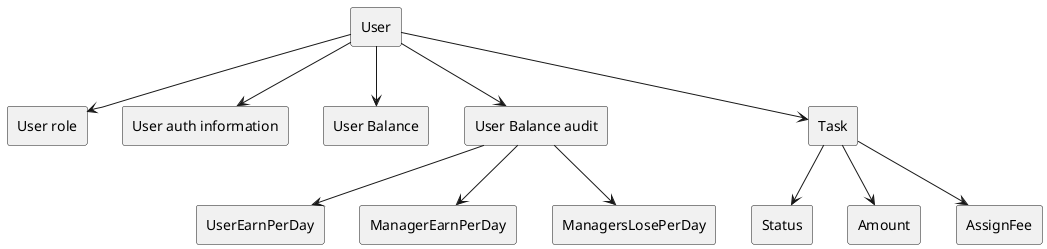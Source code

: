 @startuml Data model for awesome task tracker

rectangle User
rectangle "User role" as ur
rectangle "User auth information" as uai
rectangle "User Balance" as ub
rectangle "User Balance audit" as uba

rectangle UserEarnPerDay
rectangle ManagerEarnPerDay
rectangle ManagersLosePerDay

rectangle Task
rectangle Status
rectangle Amount
rectangle AssignFee

User --> ur
User --> uai
User --> ub
User --> uba
User --> Task
Task --> Status
Task --> Amount
Task --> AssignFee
uba --> UserEarnPerDay
uba --> ManagerEarnPerDay
uba --> ManagersLosePerDay
@enduml